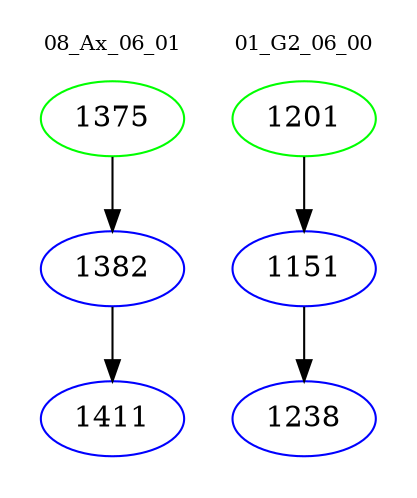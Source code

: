digraph{
subgraph cluster_0 {
color = white
label = "08_Ax_06_01";
fontsize=10;
T0_1375 [label="1375", color="green"]
T0_1375 -> T0_1382 [color="black"]
T0_1382 [label="1382", color="blue"]
T0_1382 -> T0_1411 [color="black"]
T0_1411 [label="1411", color="blue"]
}
subgraph cluster_1 {
color = white
label = "01_G2_06_00";
fontsize=10;
T1_1201 [label="1201", color="green"]
T1_1201 -> T1_1151 [color="black"]
T1_1151 [label="1151", color="blue"]
T1_1151 -> T1_1238 [color="black"]
T1_1238 [label="1238", color="blue"]
}
}
